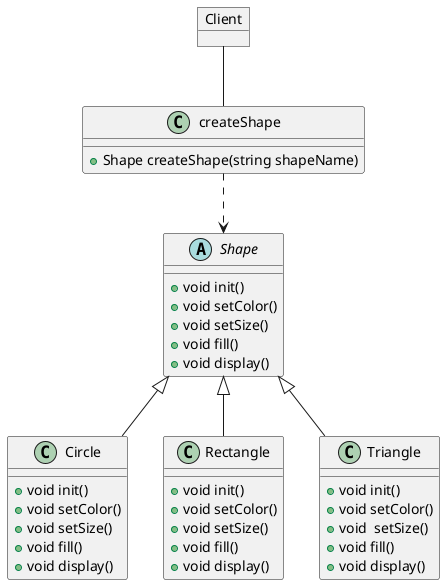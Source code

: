 @startuml
Object Client

class createShape {
    + Shape createShape(string shapeName)
}

Client -d- createShape

abstract class Shape{
    + void init()
    + void setColor()
    + void setSize()
    + void fill()
    + void display()
}

createShape ..> Shape

class Circle extends Shape{
    + void init()
    + void setColor()
    + void setSize()
    + void fill()
    + void display()
}

class Rectangle extends Shape{
    + void init()
    + void setColor()
    + void setSize()
    + void fill()
    + void display()
}

class Triangle extends Shape{
    + void init()
    + void setColor() 
    + void  setSize()
    + void fill()
    + void display()
} 



@enduml